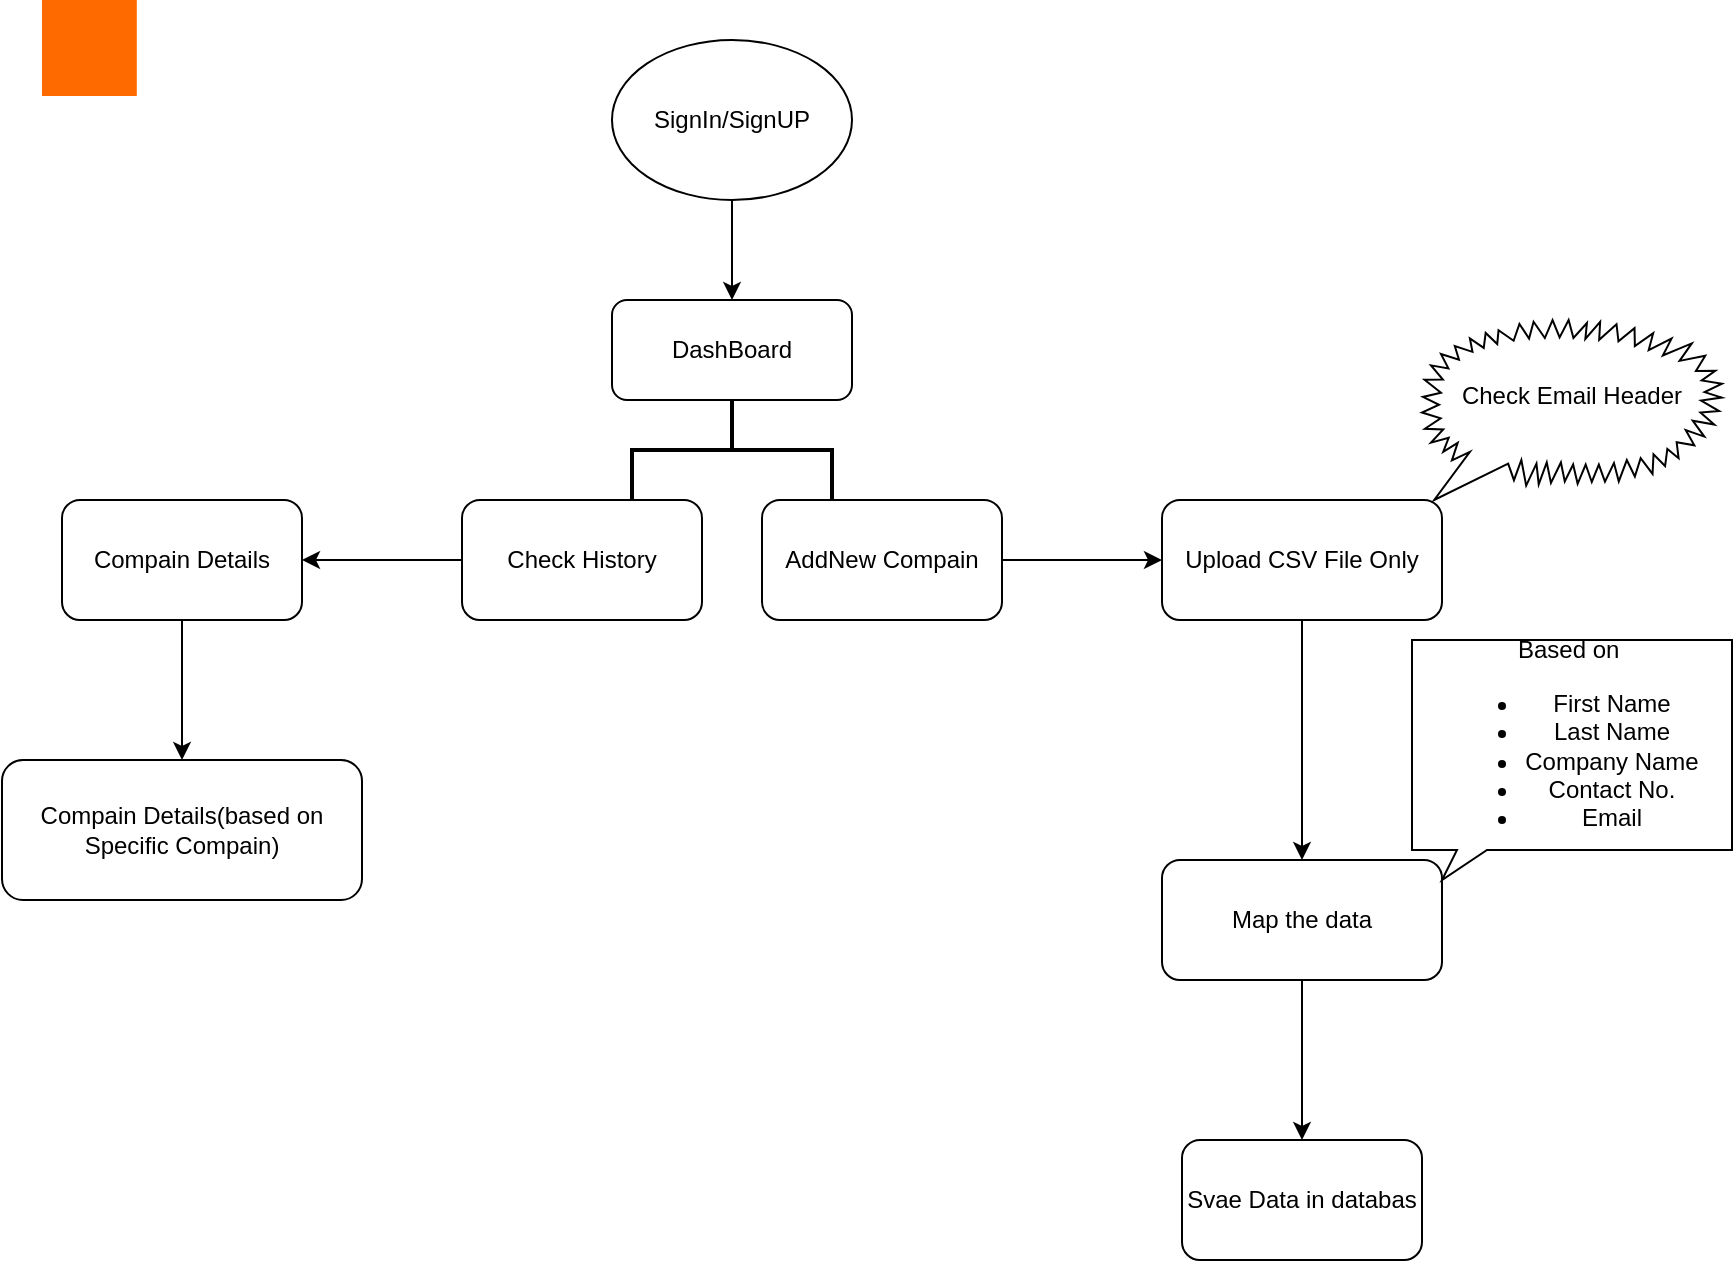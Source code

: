 <mxfile version="25.0.3">
  <diagram name="Page-1" id="yAvOY6v_R_DVjkY3Rf0n">
    <mxGraphModel dx="1760" dy="2044" grid="1" gridSize="13" guides="1" tooltips="1" connect="1" arrows="1" fold="1" page="1" pageScale="1" pageWidth="850" pageHeight="1100" math="0" shadow="0">
      <root>
        <mxCell id="0" />
        <mxCell id="1" parent="0" />
        <mxCell id="ksr5oNeSZPBKfkLmr4XX-3" value="" style="edgeStyle=orthogonalEdgeStyle;rounded=0;orthogonalLoop=1;jettySize=auto;html=1;" edge="1" parent="1" source="ksr5oNeSZPBKfkLmr4XX-1" target="ksr5oNeSZPBKfkLmr4XX-2">
          <mxGeometry relative="1" as="geometry" />
        </mxCell>
        <mxCell id="ksr5oNeSZPBKfkLmr4XX-1" value="SignIn/SignUP" style="ellipse;whiteSpace=wrap;html=1;" vertex="1" parent="1">
          <mxGeometry x="365" y="-1060" width="120" height="80" as="geometry" />
        </mxCell>
        <mxCell id="ksr5oNeSZPBKfkLmr4XX-2" value="DashBoard" style="rounded=1;whiteSpace=wrap;html=1;" vertex="1" parent="1">
          <mxGeometry x="365" y="-930" width="120" height="50" as="geometry" />
        </mxCell>
        <mxCell id="ksr5oNeSZPBKfkLmr4XX-33" value="" style="edgeStyle=orthogonalEdgeStyle;rounded=0;orthogonalLoop=1;jettySize=auto;html=1;" edge="1" parent="1" source="ksr5oNeSZPBKfkLmr4XX-10" target="ksr5oNeSZPBKfkLmr4XX-32">
          <mxGeometry relative="1" as="geometry" />
        </mxCell>
        <mxCell id="ksr5oNeSZPBKfkLmr4XX-10" value="AddNew Compain" style="whiteSpace=wrap;html=1;rounded=1;" vertex="1" parent="1">
          <mxGeometry x="440" y="-830" width="120" height="60" as="geometry" />
        </mxCell>
        <mxCell id="ksr5oNeSZPBKfkLmr4XX-29" value="" style="edgeStyle=orthogonalEdgeStyle;rounded=0;orthogonalLoop=1;jettySize=auto;html=1;" edge="1" parent="1" source="ksr5oNeSZPBKfkLmr4XX-14" target="ksr5oNeSZPBKfkLmr4XX-28">
          <mxGeometry relative="1" as="geometry" />
        </mxCell>
        <mxCell id="ksr5oNeSZPBKfkLmr4XX-14" value="Check History" style="rounded=1;whiteSpace=wrap;html=1;" vertex="1" parent="1">
          <mxGeometry x="290" y="-830" width="120" height="60" as="geometry" />
        </mxCell>
        <mxCell id="ksr5oNeSZPBKfkLmr4XX-23" value="" style="strokeWidth=2;html=1;shape=mxgraph.flowchart.annotation_2;align=left;labelPosition=right;pointerEvents=1;direction=south;" vertex="1" parent="1">
          <mxGeometry x="375" y="-880" width="100" height="50" as="geometry" />
        </mxCell>
        <mxCell id="ksr5oNeSZPBKfkLmr4XX-31" value="" style="edgeStyle=orthogonalEdgeStyle;rounded=0;orthogonalLoop=1;jettySize=auto;html=1;" edge="1" parent="1" source="ksr5oNeSZPBKfkLmr4XX-28" target="ksr5oNeSZPBKfkLmr4XX-30">
          <mxGeometry relative="1" as="geometry" />
        </mxCell>
        <mxCell id="ksr5oNeSZPBKfkLmr4XX-28" value="Compain Details" style="whiteSpace=wrap;html=1;rounded=1;" vertex="1" parent="1">
          <mxGeometry x="90" y="-830" width="120" height="60" as="geometry" />
        </mxCell>
        <mxCell id="ksr5oNeSZPBKfkLmr4XX-30" value="Compain Details(based on Specific Compain)" style="whiteSpace=wrap;html=1;rounded=1;" vertex="1" parent="1">
          <mxGeometry x="60" y="-700" width="180" height="70" as="geometry" />
        </mxCell>
        <mxCell id="ksr5oNeSZPBKfkLmr4XX-35" value="" style="edgeStyle=orthogonalEdgeStyle;rounded=0;orthogonalLoop=1;jettySize=auto;html=1;" edge="1" parent="1" source="ksr5oNeSZPBKfkLmr4XX-32" target="ksr5oNeSZPBKfkLmr4XX-34">
          <mxGeometry relative="1" as="geometry" />
        </mxCell>
        <mxCell id="ksr5oNeSZPBKfkLmr4XX-32" value="Upload CSV File Only" style="whiteSpace=wrap;html=1;rounded=1;" vertex="1" parent="1">
          <mxGeometry x="640" y="-830" width="140" height="60" as="geometry" />
        </mxCell>
        <mxCell id="ksr5oNeSZPBKfkLmr4XX-69" value="" style="edgeStyle=orthogonalEdgeStyle;rounded=0;orthogonalLoop=1;jettySize=auto;html=1;" edge="1" parent="1" source="ksr5oNeSZPBKfkLmr4XX-34" target="ksr5oNeSZPBKfkLmr4XX-68">
          <mxGeometry relative="1" as="geometry" />
        </mxCell>
        <mxCell id="ksr5oNeSZPBKfkLmr4XX-34" value="Map the data" style="whiteSpace=wrap;html=1;rounded=1;" vertex="1" parent="1">
          <mxGeometry x="640" y="-650" width="140" height="60" as="geometry" />
        </mxCell>
        <mxCell id="ksr5oNeSZPBKfkLmr4XX-36" value="Check Email Header&lt;div&gt;&lt;br&gt;&lt;/div&gt;" style="whiteSpace=wrap;html=1;shape=mxgraph.basic.loud_callout" vertex="1" parent="1">
          <mxGeometry x="770" y="-920" width="150" height="90" as="geometry" />
        </mxCell>
        <mxCell id="ksr5oNeSZPBKfkLmr4XX-37" value="Based on&amp;nbsp;&lt;br&gt;&lt;ul&gt;&lt;li&gt;First Name&lt;br&gt;&lt;/li&gt;&lt;li&gt;Last Name&lt;/li&gt;&lt;li&gt;Company Name&lt;/li&gt;&lt;li&gt;Contact No.&lt;/li&gt;&lt;li&gt;Email&lt;/li&gt;&lt;/ul&gt;" style="whiteSpace=wrap;html=1;shape=mxgraph.basic.rectCallout;dx=30;dy=15;boundedLbl=1;" vertex="1" parent="1">
          <mxGeometry x="765" y="-760" width="160" height="120" as="geometry" />
        </mxCell>
        <mxCell id="ksr5oNeSZPBKfkLmr4XX-68" value="Svae Data in databas" style="whiteSpace=wrap;html=1;rounded=1;" vertex="1" parent="1">
          <mxGeometry x="650" y="-510" width="120" height="60" as="geometry" />
        </mxCell>
        <mxCell id="ksr5oNeSZPBKfkLmr4XX-70" value="" style="points=[];aspect=fixed;html=1;align=center;shadow=0;dashed=0;fillColor=#FF6A00;strokeColor=none;shape=mxgraph.alibaba_cloud.gts_global_transaction_service;" vertex="1" parent="1">
          <mxGeometry x="80" y="-1080" width="47.4" height="48" as="geometry" />
        </mxCell>
      </root>
    </mxGraphModel>
  </diagram>
</mxfile>
